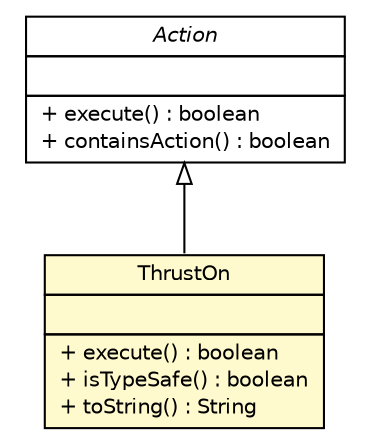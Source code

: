 #!/usr/local/bin/dot
#
# Class diagram 
# Generated by UMLGraph version R5_6 (http://www.umlgraph.org/)
#

digraph G {
	edge [fontname="Helvetica",fontsize=10,labelfontname="Helvetica",labelfontsize=10];
	node [fontname="Helvetica",fontsize=10,shape=plaintext];
	nodesep=0.25;
	ranksep=0.5;
	// model.programs.parsing.language.statement.action.Action
	c16514 [label=<<table title="model.programs.parsing.language.statement.action.Action" border="0" cellborder="1" cellspacing="0" cellpadding="2" port="p" href="./Action.html">
		<tr><td><table border="0" cellspacing="0" cellpadding="1">
<tr><td align="center" balign="center"><font face="Helvetica-Oblique"> Action </font></td></tr>
		</table></td></tr>
		<tr><td><table border="0" cellspacing="0" cellpadding="1">
<tr><td align="left" balign="left">  </td></tr>
		</table></td></tr>
		<tr><td><table border="0" cellspacing="0" cellpadding="1">
<tr><td align="left" balign="left"> + execute() : boolean </td></tr>
<tr><td align="left" balign="left"> + containsAction() : boolean </td></tr>
		</table></td></tr>
		</table>>, URL="./Action.html", fontname="Helvetica", fontcolor="black", fontsize=10.0];
	// model.programs.parsing.language.statement.action.ThrustOn
	c16516 [label=<<table title="model.programs.parsing.language.statement.action.ThrustOn" border="0" cellborder="1" cellspacing="0" cellpadding="2" port="p" bgcolor="lemonChiffon" href="./ThrustOn.html">
		<tr><td><table border="0" cellspacing="0" cellpadding="1">
<tr><td align="center" balign="center"> ThrustOn </td></tr>
		</table></td></tr>
		<tr><td><table border="0" cellspacing="0" cellpadding="1">
<tr><td align="left" balign="left">  </td></tr>
		</table></td></tr>
		<tr><td><table border="0" cellspacing="0" cellpadding="1">
<tr><td align="left" balign="left"> + execute() : boolean </td></tr>
<tr><td align="left" balign="left"> + isTypeSafe() : boolean </td></tr>
<tr><td align="left" balign="left"> + toString() : String </td></tr>
		</table></td></tr>
		</table>>, URL="./ThrustOn.html", fontname="Helvetica", fontcolor="black", fontsize=10.0];
	//model.programs.parsing.language.statement.action.ThrustOn extends model.programs.parsing.language.statement.action.Action
	c16514:p -> c16516:p [dir=back,arrowtail=empty];
}

